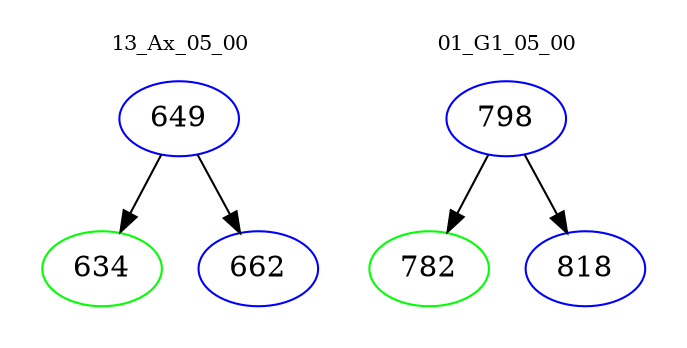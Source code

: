 digraph{
subgraph cluster_0 {
color = white
label = "13_Ax_05_00";
fontsize=10;
T0_649 [label="649", color="blue"]
T0_649 -> T0_634 [color="black"]
T0_634 [label="634", color="green"]
T0_649 -> T0_662 [color="black"]
T0_662 [label="662", color="blue"]
}
subgraph cluster_1 {
color = white
label = "01_G1_05_00";
fontsize=10;
T1_798 [label="798", color="blue"]
T1_798 -> T1_782 [color="black"]
T1_782 [label="782", color="green"]
T1_798 -> T1_818 [color="black"]
T1_818 [label="818", color="blue"]
}
}
